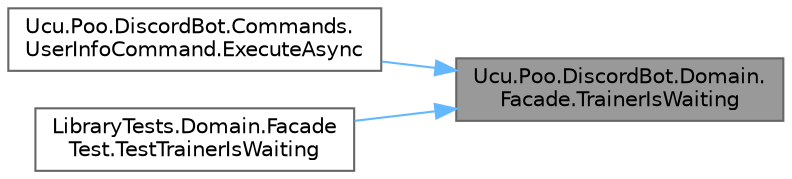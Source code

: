 digraph "Ucu.Poo.DiscordBot.Domain.Facade.TrainerIsWaiting"
{
 // INTERACTIVE_SVG=YES
 // LATEX_PDF_SIZE
  bgcolor="transparent";
  edge [fontname=Helvetica,fontsize=10,labelfontname=Helvetica,labelfontsize=10];
  node [fontname=Helvetica,fontsize=10,shape=box,height=0.2,width=0.4];
  rankdir="RL";
  Node1 [id="Node000001",label="Ucu.Poo.DiscordBot.Domain.\lFacade.TrainerIsWaiting",height=0.2,width=0.4,color="gray40", fillcolor="grey60", style="filled", fontcolor="black",tooltip="Determina si un jugador está esperando para jugar."];
  Node1 -> Node2 [id="edge1_Node000001_Node000002",dir="back",color="steelblue1",style="solid",tooltip=" "];
  Node2 [id="Node000002",label="Ucu.Poo.DiscordBot.Commands.\lUserInfoCommand.ExecuteAsync",height=0.2,width=0.4,color="grey40", fillcolor="white", style="filled",URL="$classUcu_1_1Poo_1_1DiscordBot_1_1Commands_1_1UserInfoCommand.html#a5e581dd5e7b25f3ca326f4b8e838d1a5",tooltip="Implementa el comando 'userinfo', alias 'who' o 'whois' del bot."];
  Node1 -> Node3 [id="edge2_Node000001_Node000003",dir="back",color="steelblue1",style="solid",tooltip=" "];
  Node3 [id="Node000003",label="LibraryTests.Domain.Facade\lTest.TestTrainerIsWaiting",height=0.2,width=0.4,color="grey40", fillcolor="white", style="filled",URL="$classLibraryTests_1_1Domain_1_1FacadeTest.html#ad278243a23b49f8e7cc9736012893627",tooltip="Prueba la funcionalidad de verificar si un jugador está esperando en la lista de espera."];
}
